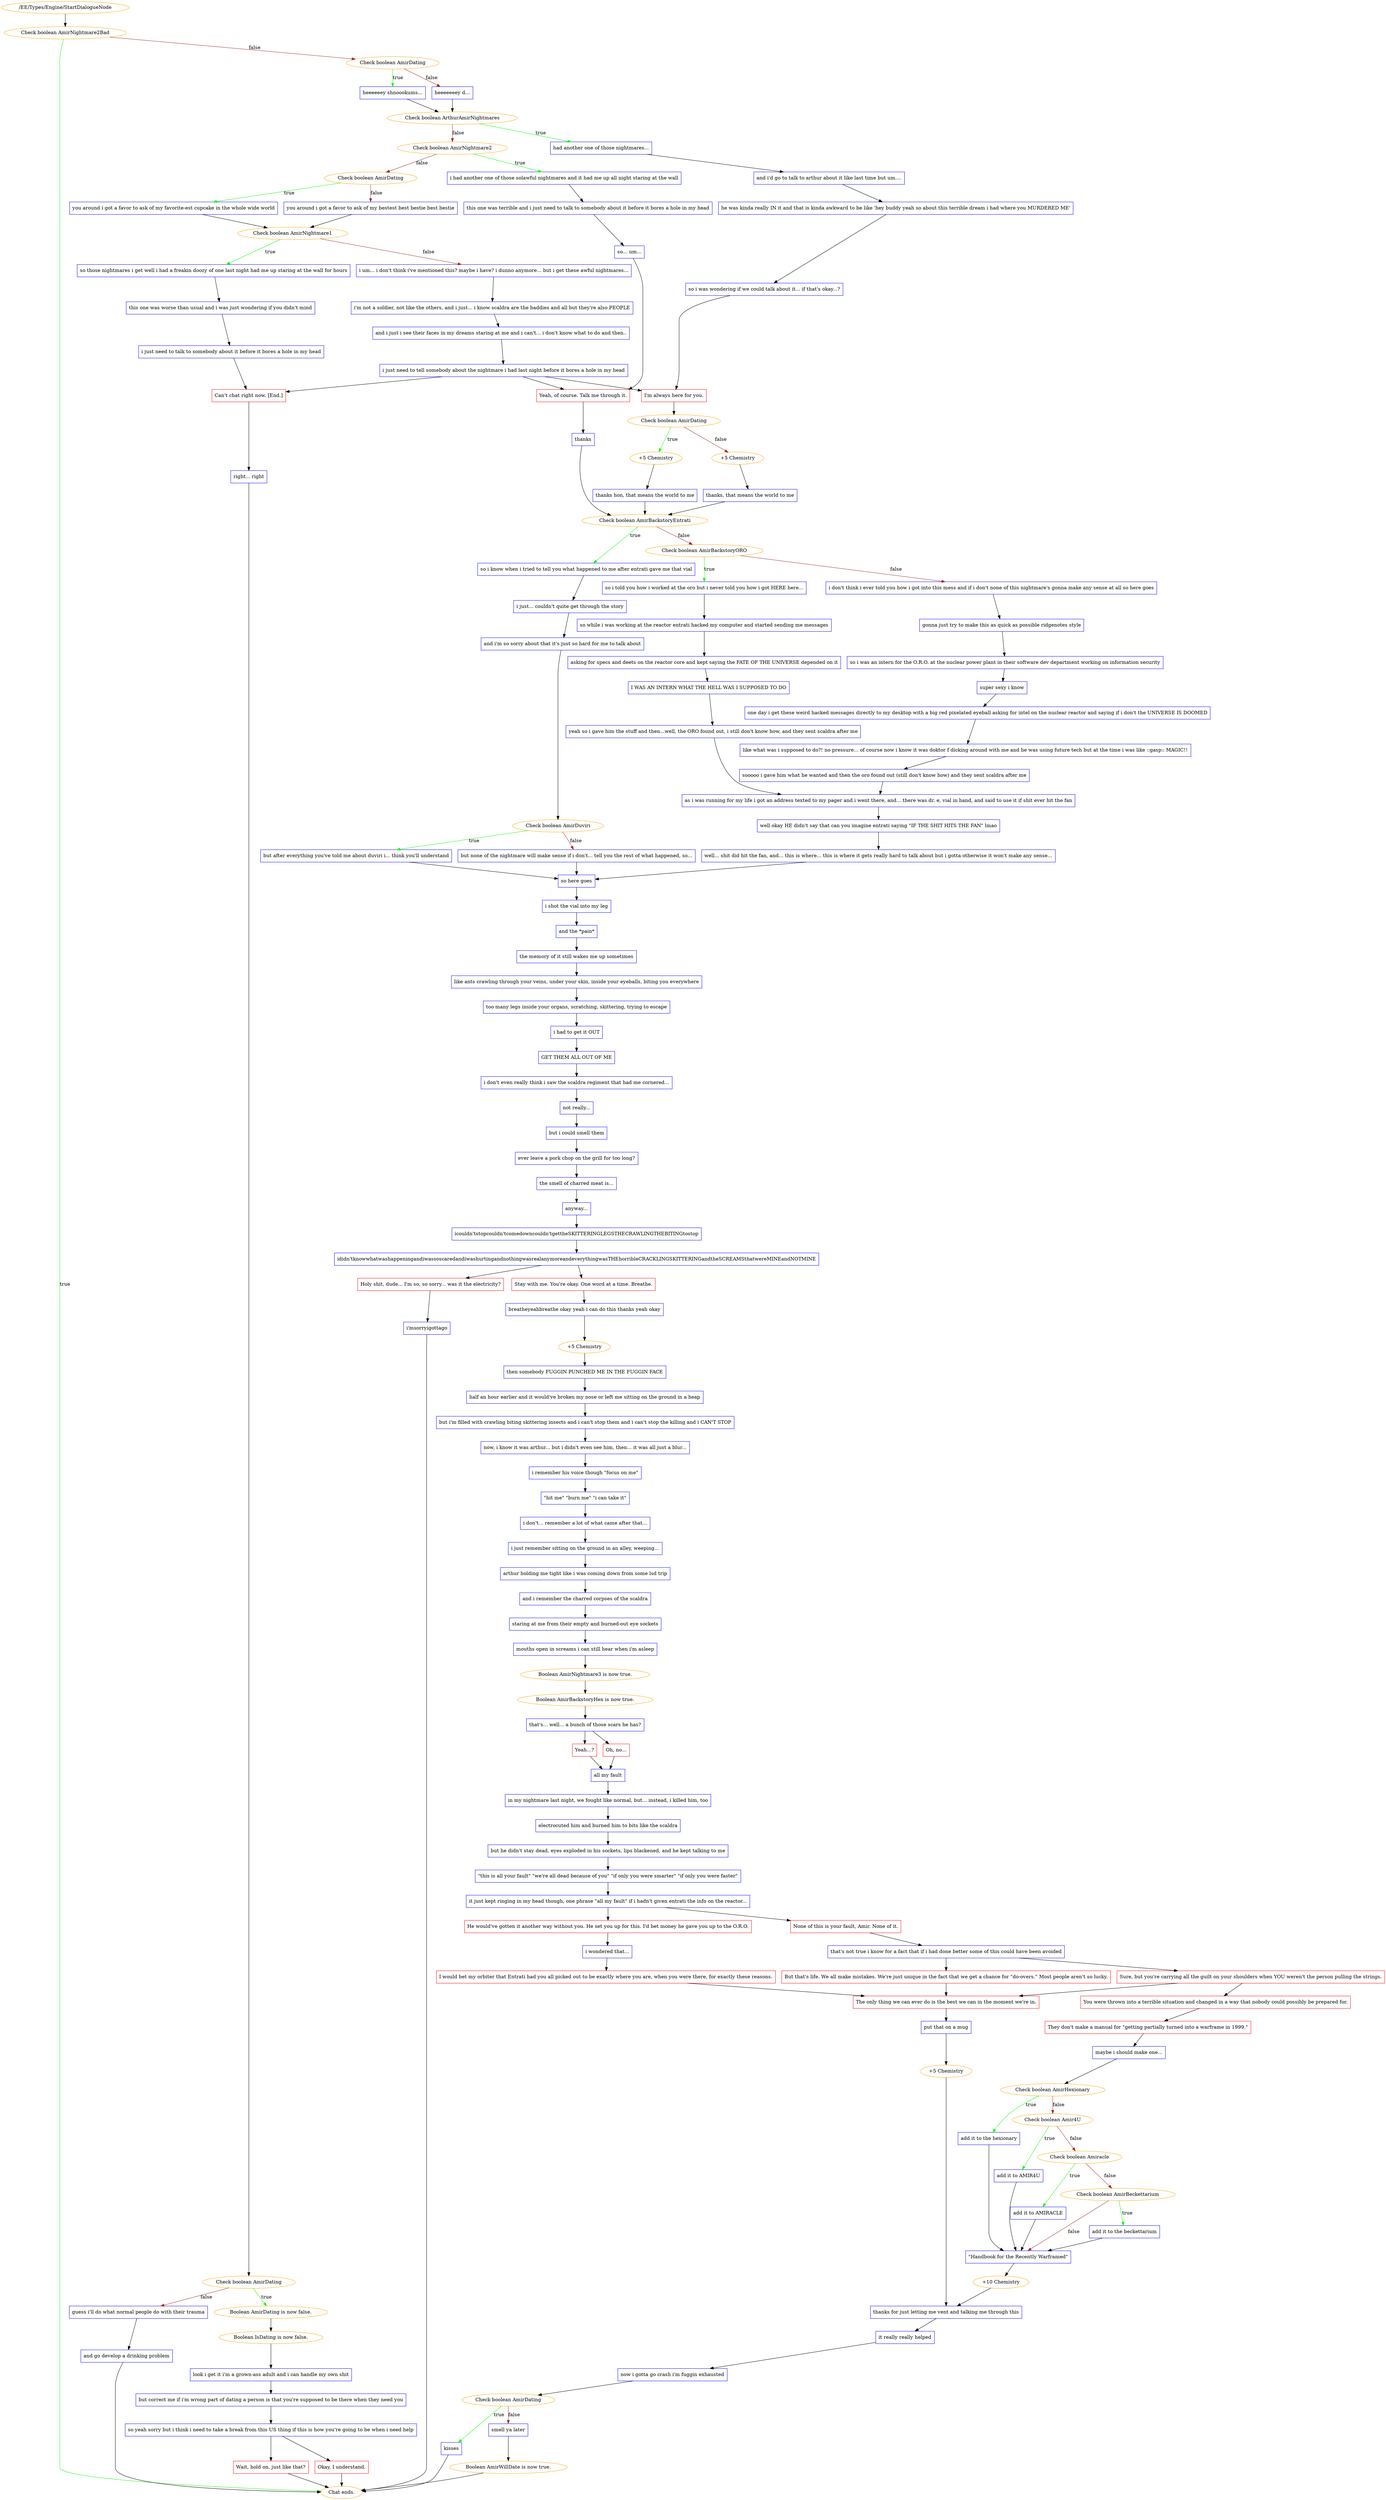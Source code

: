 digraph {
	2616 [label="/EE/Types/Engine/StartDialogueNode",color=orange];
		2616 -> 2617;
	2617 [label="Check boolean AmirNightmare2Bad",color=orange];
		2617 -> "Chat ends." [label=true,color=green];
		2617 -> 2619 [label=false,color=brown];
	"Chat ends." [color=orange];
	2619 [label="Check boolean AmirDating",color=orange];
		2619 -> 2620 [label=true,color=green];
		2619 -> 2621 [label=false,color=brown];
	2620 [label="heeeeeey shnoookums...",shape=box,color=blue];
		2620 -> 2622;
	2621 [label="heeeeeeey d...",shape=box,color=blue];
		2621 -> 2622;
	2622 [label="Check boolean ArthurAmirNightmares",color=orange];
		2622 -> 2625 [label=true,color=green];
		2622 -> 2623 [label=false,color=brown];
	2625 [label="had another one of those nightmares...",shape=box,color=blue];
		2625 -> 2626;
	2623 [label="Check boolean AmirNightmare2",color=orange];
		2623 -> 2627 [label=true,color=green];
		2623 -> 2624 [label=false,color=brown];
	2626 [label="and i'd go to talk to arthur about it like last time but um....",shape=box,color=blue];
		2626 -> 2634;
	2627 [label="i had another one of those solawful nightmares and it had me up all night staring at the wall",shape=box,color=blue];
		2627 -> 1768;
	2624 [label="Check boolean AmirDating",color=orange];
		2624 -> 2629 [label=true,color=green];
		2624 -> 2630 [label=false,color=brown];
	2634 [label="he was kinda really IN it and that is kinda awkward to be like 'hey buddy yeah so about this terrible dream i had where you MURDERED ME'",shape=box,color=blue];
		2634 -> 1804;
	1768 [label="this one was terrible and i just need to talk to somebody about it before it bores a hole in my head",shape=box,color=blue];
		1768 -> 1805;
	2629 [label="you around i got a favor to ask of my favorite-est cupcake in the whole wide world",shape=box,color=blue];
		2629 -> 2631;
	2630 [label="you around i got a favor to ask of my bestest best bestie best bestie",shape=box,color=blue];
		2630 -> 2631;
	1804 [label="so i was wondering if we could talk about it... if that's okay...?",shape=box,color=blue];
		1804 -> 2119;
	1805 [label="so... um...",shape=box,color=blue];
		1805 -> 2070;
	2631 [label="Check boolean AmirNightmare1",color=orange];
		2631 -> 2632 [label=true,color=green];
		2631 -> 2633 [label=false,color=brown];
	2119 [label="I'm always here for you.",shape=box,color=red];
		2119 -> 2124;
	2070 [label="Yeah, of course. Talk me through it.",shape=box,color=red];
		2070 -> 2125;
	2632 [label="so those nightmares i get well i had a freakin doozy of one last night had me up staring at the wall for hours",shape=box,color=blue];
		2632 -> 1833;
	2633 [label="i um... i don't think i've mentioned this? maybe i have? i dunno anymore... but i get these awful nightmares...",shape=box,color=blue];
		2633 -> 1879;
	2124 [label="Check boolean AmirDating",color=orange];
		2124 -> 2209 [label=true,color=green];
		2124 -> 873 [label=false,color=brown];
	2125 [label="thanks",shape=box,color=blue];
		2125 -> 2443;
	1833 [label="this one was worse than usual and i was just wondering if you didn't mind",shape=box,color=blue];
		1833 -> 1903;
	1879 [label="i'm not a soldier, not like the others, and i just... i know scaldra are the baddies and all but they're also PEOPLE",shape=box,color=blue];
		1879 -> 2004;
	2209 [label="+5 Chemistry",color=orange];
		2209 -> 2141;
	873 [label="+5 Chemistry",color=orange];
		873 -> 2188;
	2443 [label="Check boolean AmirBackstoryEntrati",color=orange];
		2443 -> 2482 [label=true,color=green];
		2443 -> 2499 [label=false,color=brown];
	1903 [label="i just need to talk to somebody about it before it bores a hole in my head",shape=box,color=blue];
		1903 -> 2043;
	2004 [label="and i just i see their faces in my dreams staring at me and i can't... i don't know what to do and then..",shape=box,color=blue];
		2004 -> 2024;
	2141 [label="thanks hon, that means the world to me",shape=box,color=blue];
		2141 -> 2443;
	2188 [label="thanks, that means the world to me",shape=box,color=blue];
		2188 -> 2443;
	2482 [label="so i know when i tried to tell you what happened to me after entrati gave me that vial",shape=box,color=blue];
		2482 -> 2544;
	2499 [label="Check boolean AmirBackstoryORO",color=orange];
		2499 -> 2502 [label=true,color=green];
		2499 -> 2517 [label=false,color=brown];
	2043 [label="Can't chat right now. [End.]",shape=box,color=red];
		2043 -> 2129;
	2024 [label="i just need to tell somebody about the nightmare i had last night before it bores a hole in my head",shape=box,color=blue];
		2024 -> 2119;
		2024 -> 2070;
		2024 -> 2043;
	2544 [label="i just... couldn't quite get through the story",shape=box,color=blue];
		2544 -> 2573;
	2502 [label="so i told you how i worked at the oro but i never told you how i got HERE here...",shape=box,color=blue];
		2502 -> 2615;
	2517 [label="i don't think i ever told you how i got into this mess and if i don't none of this nightmare's gonna make any sense at all so here goes",shape=box,color=blue];
		2517 -> 2338;
	2129 [label="right... right",shape=box,color=blue];
		2129 -> 2222;
	2573 [label="and i'm so sorry about that it's just so hard for me to talk about",shape=box,color=blue];
		2573 -> 2594;
	2615 [label="so while i was working at the reactor entrati hacked my computer and started sending me messages",shape=box,color=blue];
		2615 -> 2628;
	2338 [label="gonna just try to make this as quick as possible ridgenotes style",shape=box,color=blue];
		2338 -> 2425;
	2222 [label="Check boolean AmirDating",color=orange];
		2222 -> 2257 [label=true,color=green];
		2222 -> 2319 [label=false,color=brown];
	2594 [label="Check boolean AmirDuviri",color=orange];
		2594 -> 2641 [label=true,color=green];
		2594 -> 2642 [label=false,color=brown];
	2628 [label="asking for specs and deets on the reactor core and kept saying the FATE OF THE UNIVERSE depended on it",shape=box,color=blue];
		2628 -> 1973;
	2425 [label="so i was an intern for the O.R.O. at the nuclear power plant in their software dev department working on information security",shape=box,color=blue];
		2425 -> 2644;
	2257 [label="Boolean AmirDating is now false.",color=orange];
		2257 -> 2316;
	2319 [label="guess i'll do what normal people do with their trauma",shape=box,color=blue];
		2319 -> 2320;
	2641 [label="but after everything you've told me about duviri i... think you'll understand",shape=box,color=blue];
		2641 -> 2650;
	2642 [label="but none of the nightmare will make sense if i don't... tell you the rest of what happened, so...",shape=box,color=blue];
		2642 -> 2650;
	1973 [label="I WAS AN INTERN WHAT THE HELL WAS I SUPPOSED TO DO",shape=box,color=blue];
		1973 -> 2121;
	2644 [label="super sexy i know",shape=box,color=blue];
		2644 -> 2645;
	2316 [label="Boolean IsDating is now false.",color=orange];
		2316 -> 2317;
	2320 [label="and go develop a drinking problem",shape=box,color=blue];
		2320 -> "Chat ends.";
	2650 [label="so here goes",shape=box,color=blue];
		2650 -> 2651;
	2121 [label="yeah so i gave him the stuff and then...well, the ORO found out, i still don't know how, and they sent scaldra after me",shape=box,color=blue];
		2121 -> 2643;
	2645 [label="one day i get these weird hacked messages directly to my desktop with a big red pixelated eyeball asking for intel on the nuclear reactor and saying if i don't the UNIVERSE IS DOOMED",shape=box,color=blue];
		2645 -> 2646;
	2317 [label="look i get it i'm a grown-ass adult and i can handle my own shit",shape=box,color=blue];
		2317 -> 2318;
	"Chat ends." [color=orange];
	2651 [label="i shot the vial into my leg",shape=box,color=blue];
		2651 -> 2652;
	2643 [label="as i was running for my life i got an address texted to my pager and i went there, and... there was dr. e, vial in hand, and said to use it if shit ever hit the fan",shape=box,color=blue];
		2643 -> 2648;
	2646 [label="like what was i supposed to do?! no pressure... of course now i know it was doktor f dicking around with me and he was using future tech but at the time i was like ::gasp:: MAGIC!!",shape=box,color=blue];
		2646 -> 2647;
	2318 [label="but correct me if i'm wrong part of dating a person is that you're supposed to be there when they need you",shape=box,color=blue];
		2318 -> 2398;
	2652 [label="and the *pain*",shape=box,color=blue];
		2652 -> 2653;
	2648 [label="well okay HE didn't say that can you imagine entrati saying \"IF THE SHIT HITS THE FAN\" lmao",shape=box,color=blue];
		2648 -> 2649;
	2647 [label="sooooo i gave him what he wanted and then the oro found out (still don't know how) and they sent scaldra after me",shape=box,color=blue];
		2647 -> 2643;
	2398 [label="so yeah sorry but i think i need to take a break from this US thing if this is how you're going to be when i need help",shape=box,color=blue];
		2398 -> 2414;
		2398 -> 2421;
	2653 [label="the memory of it still wakes me up sometimes",shape=box,color=blue];
		2653 -> 2654;
	2649 [label="well... shit did hit the fan, and... this is where... this is where it gets really hard to talk about but i gotta otherwise it won't make any sense...",shape=box,color=blue];
		2649 -> 2650;
	2414 [label="Wait, hold on, just like that?",shape=box,color=red];
		2414 -> "Chat ends.";
	2421 [label="Okay, I understand.",shape=box,color=red];
		2421 -> "Chat ends.";
	2654 [label="like ants crawling through your veins, under your skin, inside your eyeballs, biting you everywhere",shape=box,color=blue];
		2654 -> 2655;
	"Chat ends." [color=orange];
	2655 [label="too many legs inside your organs, scratching, skittering, trying to escape",shape=box,color=blue];
		2655 -> 2656;
	2656 [label="i had to get it OUT",shape=box,color=blue];
		2656 -> 2657;
	2657 [label="GET THEM ALL OUT OF ME",shape=box,color=blue];
		2657 -> 2658;
	2658 [label="i don't even really think i saw the scaldra regiment that had me cornered...",shape=box,color=blue];
		2658 -> 2659;
	2659 [label="not really...",shape=box,color=blue];
		2659 -> 2660;
	2660 [label="but i could smell them",shape=box,color=blue];
		2660 -> 2661;
	2661 [label="ever leave a pork chop on the grill for too long?",shape=box,color=blue];
		2661 -> 2662;
	2662 [label="the smell of charred meat is...",shape=box,color=blue];
		2662 -> 2663;
	2663 [label="anyway...",shape=box,color=blue];
		2663 -> 2664;
	2664 [label="icouldn'tstopcouldn'tcomedowncouldn'tgettheSKITTERINGLEGSTHECRAWLINGTHEBITINGtostop",shape=box,color=blue];
		2664 -> 2665;
	2665 [label="ididn'tknowwhatwashappeningandiwassoscaredandiwashurtingandnothingwasrealanymoreandeverythingwasTHEhorribleCRACKLINGSKITTERINGandtheSCREAMSthatwereMINEandNOTMINE",shape=box,color=blue];
		2665 -> 2666;
		2665 -> 2667;
	2666 [label="Stay with me. You're okay. One word at a time. Breathe.",shape=box,color=red];
		2666 -> 2670;
	2667 [label="Holy shit, dude... I'm so, so sorry... was it the electricity?",shape=box,color=red];
		2667 -> 2668;
	2670 [label="breatheyeahbreathe okay yeah i can do this thanks yeah okay",shape=box,color=blue];
		2670 -> 2671;
	2668 [label="i'msorryigottago",shape=box,color=blue];
		2668 -> "Chat ends.";
	2671 [label="+5 Chemistry",color=orange];
		2671 -> 2672;
	"Chat ends." [color=orange];
	2672 [label="then somebody FUGGIN PUNCHED ME IN THE FUGGIN FACE",shape=box,color=blue];
		2672 -> 2673;
	2673 [label="half an hour earlier and it would've broken my nose or left me sitting on the ground in a heap",shape=box,color=blue];
		2673 -> 2674;
	2674 [label="but i'm filled with crawling biting skittering insects and i can't stop them and i can't stop the killing and i CAN'T STOP",shape=box,color=blue];
		2674 -> 2675;
	2675 [label="now, i know it was arthur... but i didn't even see him, then... it was all just a blur...",shape=box,color=blue];
		2675 -> 2676;
	2676 [label="i remember his voice though \"focus on me\"",shape=box,color=blue];
		2676 -> 2677;
	2677 [label="\"hit me\" \"burn me\" \"i can take it\"",shape=box,color=blue];
		2677 -> 2678;
	2678 [label="i don't... remember a lot of what came after that...",shape=box,color=blue];
		2678 -> 2679;
	2679 [label="i just remember sitting on the ground in an alley, weeping...",shape=box,color=blue];
		2679 -> 2680;
	2680 [label="arthur holding me tight like i was coming down from some lsd trip",shape=box,color=blue];
		2680 -> 2681;
	2681 [label="and i remember the charred corpses of the scaldra",shape=box,color=blue];
		2681 -> 2682;
	2682 [label="staring at me from their empty and burned-out eye sockets",shape=box,color=blue];
		2682 -> 2683;
	2683 [label="mouths open in screams i can still hear when i'm asleep",shape=box,color=blue];
		2683 -> 2684;
	2684 [label="Boolean AmirNightmare3 is now true.",color=orange];
		2684 -> 2685;
	2685 [label="Boolean AmirBackstoryHex is now true.",color=orange];
		2685 -> 2686;
	2686 [label="that's... well... a bunch of those scars he has?",shape=box,color=blue];
		2686 -> 2687;
		2686 -> 2688;
	2687 [label="Yeah...?",shape=box,color=red];
		2687 -> 2689;
	2688 [label="Oh, no...",shape=box,color=red];
		2688 -> 2689;
	2689 [label="all my fault",shape=box,color=blue];
		2689 -> 2690;
	2690 [label="in my nightmare last night, we fought like normal, but... instead, i killed him, too",shape=box,color=blue];
		2690 -> 2691;
	2691 [label="electrocuted him and burned him to bits like the scaldra",shape=box,color=blue];
		2691 -> 2692;
	2692 [label="but he didn't stay dead, eyes exploded in his sockets, lips blackened, and he kept talking to me",shape=box,color=blue];
		2692 -> 2693;
	2693 [label="\"this is all your fault\" \"we're all dead because of you\" \"if only you were smarter\" \"if only you were faster\"",shape=box,color=blue];
		2693 -> 2694;
	2694 [label="it just kept ringing in my head though, one phrase \"all my fault\" if i hadn't given entrati the info on the reactor...",shape=box,color=blue];
		2694 -> 2695;
		2694 -> 2696;
	2695 [label="He would've gotten it another way without you. He set you up for this. I'd bet money he gave you up to the O.R.O.",shape=box,color=red];
		2695 -> 2697;
	2696 [label="None of this is your fault, Amir. None of it.",shape=box,color=red];
		2696 -> 2698;
	2697 [label="i wondered that...",shape=box,color=blue];
		2697 -> 2699;
	2698 [label="that's not true i know for a fact that if i had done better some of this could have been avoided",shape=box,color=blue];
		2698 -> 2700;
		2698 -> 2701;
	2699 [label="I would bet my orbiter that Entrati had you all picked out to be exactly where you are, when you were there, for exactly these reasons.",shape=box,color=red];
		2699 -> 2702;
	2700 [label="But that's life. We all make mistakes. We're just unique in the fact that we get a chance for \"do-overs.\" Most people aren't so lucky.",shape=box,color=red];
		2700 -> 2702;
	2701 [label="Sure, but you're carrying all the guilt on your shoulders when YOU weren't the person pulling the strings.",shape=box,color=red];
		2701 -> 2703;
		2701 -> 2702;
	2702 [label="The only thing we can ever do is the best we can in the moment we're in.",shape=box,color=red];
		2702 -> 2704;
	2703 [label="You were thrown into a terrible situation and changed in a way that nobody could possibly be prepared for.",shape=box,color=red];
		2703 -> 2706;
	2704 [label="put that on a mug",shape=box,color=blue];
		2704 -> 2705;
	2706 [label="They don't make a manual for \"getting partially turned into a warframe in 1999.\"",shape=box,color=red];
		2706 -> 2707;
	2705 [label="+5 Chemistry",color=orange];
		2705 -> 2718;
	2707 [label="maybe i should make one...",shape=box,color=blue];
		2707 -> 2708;
	2718 [label="thanks for just letting me vent and talking me through this",shape=box,color=blue];
		2718 -> 2719;
	2708 [label="Check boolean AmirHexionary",color=orange];
		2708 -> 2712 [label=true,color=green];
		2708 -> 2709 [label=false,color=brown];
	2719 [label="it really really helped",shape=box,color=blue];
		2719 -> 2720;
	2712 [label="add it to the hexionary",shape=box,color=blue];
		2712 -> 2716;
	2709 [label="Check boolean Amir4U",color=orange];
		2709 -> 2713 [label=true,color=green];
		2709 -> 2710 [label=false,color=brown];
	2720 [label="now i gotta go crash i'm fuggin exhausted",shape=box,color=blue];
		2720 -> 2721;
	2716 [label="\"Handbook for the Recently Warframed\"",shape=box,color=blue];
		2716 -> 2717;
	2713 [label="add it to AMIR4U",shape=box,color=blue];
		2713 -> 2716;
	2710 [label="Check boolean Amiracle",color=orange];
		2710 -> 2714 [label=true,color=green];
		2710 -> 2711 [label=false,color=brown];
	2721 [label="Check boolean AmirDating",color=orange];
		2721 -> 2722 [label=true,color=green];
		2721 -> 2723 [label=false,color=brown];
	2717 [label="+10 Chemistry",color=orange];
		2717 -> 2718;
	2714 [label="add it to AMIRACLE",shape=box,color=blue];
		2714 -> 2716;
	2711 [label="Check boolean AmirBeckettarium",color=orange];
		2711 -> 2715 [label=true,color=green];
		2711 -> 2716 [label=false,color=brown];
	2722 [label="kisses",shape=box,color=blue];
		2722 -> "Chat ends.";
	2723 [label="smell ya later",shape=box,color=blue];
		2723 -> 2724;
	2715 [label="add it to the beckettarium",shape=box,color=blue];
		2715 -> 2716;
	"Chat ends." [color=orange];
	2724 [label="Boolean AmirWillDate is now true.",color=orange];
		2724 -> "Chat ends.";
}